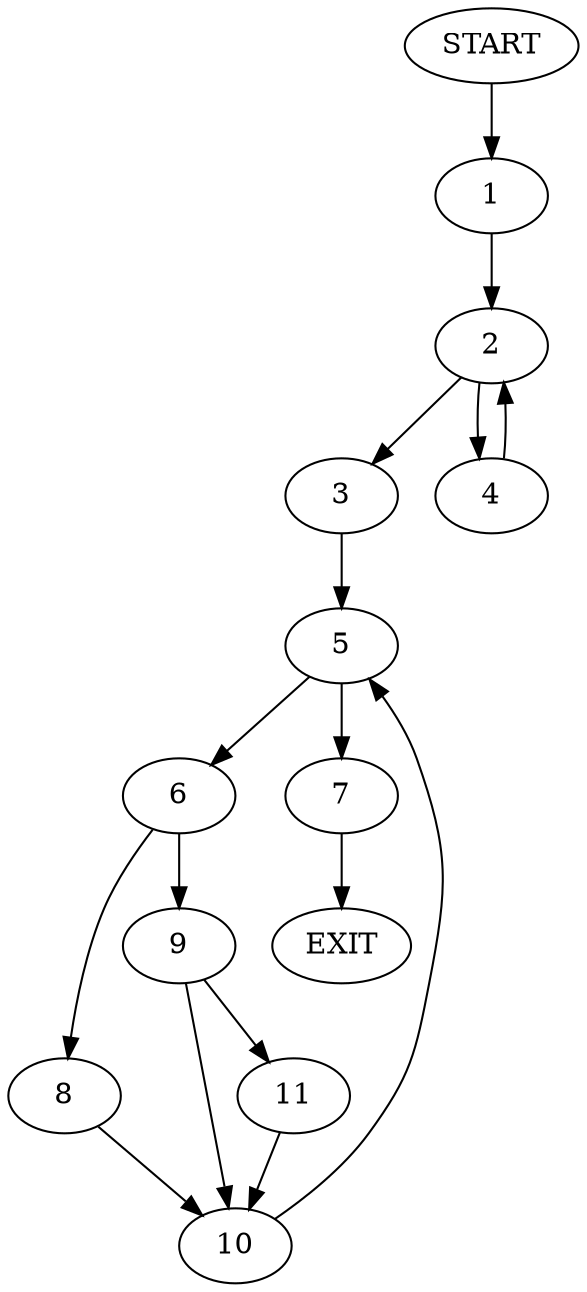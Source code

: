 digraph {
0 [label="START"]
12 [label="EXIT"]
0 -> 1
1 -> 2
2 -> 3
2 -> 4
4 -> 2
3 -> 5
5 -> 6
5 -> 7
6 -> 8
6 -> 9
7 -> 12
9 -> 10
9 -> 11
8 -> 10
10 -> 5
11 -> 10
}
